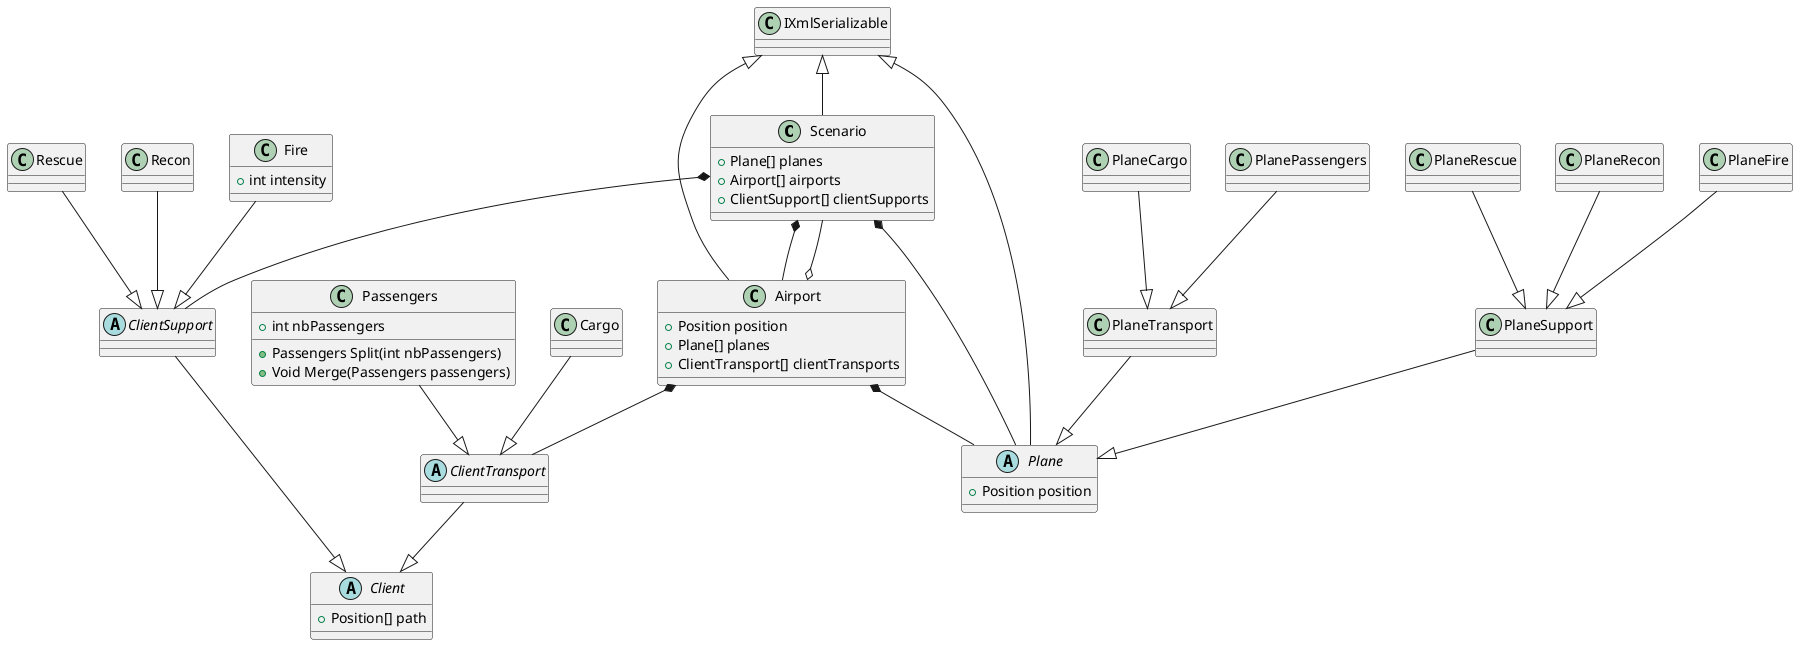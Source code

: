﻿@startuml
class Scenario {
	+ Plane[] planes
	+ Airport[] airports 
	+ ClientSupport[] clientSupports
}

abstract class Client {
	+ Position[] path
}

abstract class ClientSupport {
}

abstract class ClientTransport {
}

class Fire {
	+ int intensity
}

class Rescue {
}

class Recon {
}

class Cargo {
}

class Passengers {
	+ int nbPassengers
	+ Passengers Split(int nbPassengers)
	+ Void Merge(Passengers passengers)
}

abstract class Plane {
	+ Position position
}

class PlaneTransport {
}

class PlaneSupport {
}

class Airport {
	+ Position position
	+ Plane[] planes
	+ ClientTransport[] clientTransports
}

PlaneTransport --|> Plane
PlaneSupport --|> Plane
PlaneCargo --|> PlaneTransport
PlanePassengers --|> PlaneTransport
PlaneFire --|> PlaneSupport
PlaneRescue --|> PlaneSupport
PlaneRecon --|> PlaneSupport
Cargo --|> ClientTransport
Passengers --|> ClientTransport
Fire --|> ClientSupport
Rescue --|> ClientSupport
Recon --|> ClientSupport

ClientTransport --|> Client
ClientSupport --|> Client
Airport *-- ClientTransport
Scenario *-- ClientSupport
Airport *-- Plane
Airport o-- Scenario
Scenario *-- Plane
Scenario *-- Airport

IXmlSerializable <|-- Scenario
IXmlSerializable <|-- Plane
IXmlSerializable <|-- Airport
@enduml